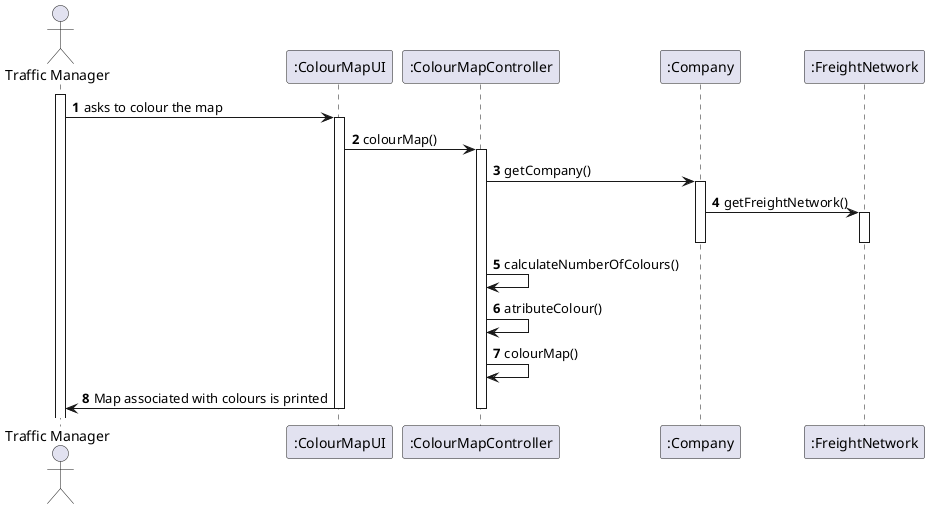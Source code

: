 @startuml
'https://plantuml.com/sequence-diagram

autonumber

actor "Traffic Manager" as TM

participant ":ColourMapUI" as UI
participant ":ColourMapController" as CTRL
participant ":Company" as COMP
participant ":FreightNetwork" as NET

activate TM
TM -> UI : asks to colour the map

activate UI
UI -> CTRL : colourMap()

activate CTRL
CTRL->COMP : getCompany()

activate COMP
COMP->NET : getFreightNetwork()

activate NET
deactivate NET
deactivate COMP

CTRL -> CTRL : calculateNumberOfColours()

CTRL -> CTRL : atributeColour()

CTRL -> CTRL : colourMap()

UI -> TM : Map associated with colours is printed

deactivate CTRL
deactivate UI




@enduml